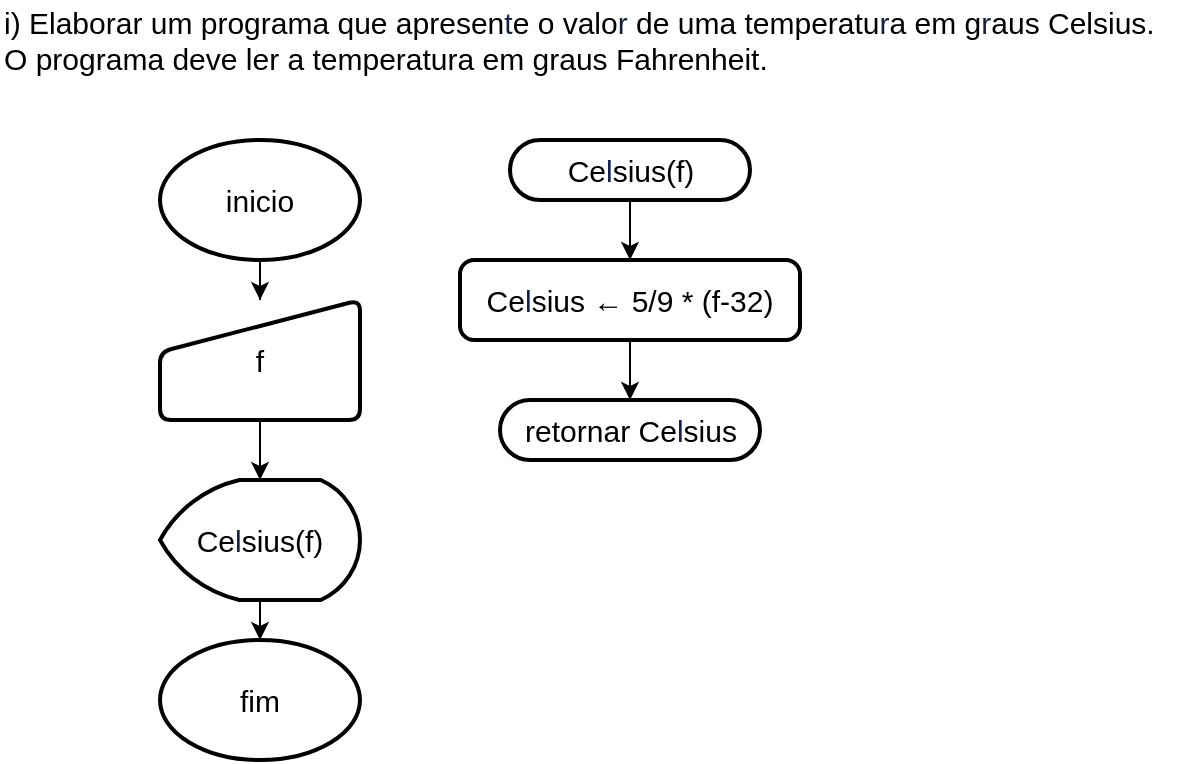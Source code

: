 <mxfile>
    <diagram id="QB5Hx93XXQaKAVctpH4U" name="Página-1">
        <mxGraphModel dx="1069" dy="790" grid="1" gridSize="10" guides="1" tooltips="1" connect="1" arrows="1" fold="1" page="1" pageScale="1" pageWidth="827" pageHeight="1169" math="0" shadow="0">
            <root>
                <mxCell id="0"/>
                <mxCell id="1" parent="0"/>
                <mxCell id="bedpo7mzUVSy5MzDbfsw-1" value="&lt;span class=&quot;fontstyle0&quot; style=&quot;font-size: 15px;&quot;&gt;i)&amp;nbsp;&lt;/span&gt;&lt;span class=&quot;fontstyle0&quot;&gt;Elaborar um programa que apresen&lt;/span&gt;&lt;span style=&quot;color:rgb(22,33,61);&quot; class=&quot;fontstyle0&quot;&gt;t&lt;/span&gt;&lt;span class=&quot;fontstyle0&quot;&gt;e o valo&lt;/span&gt;&lt;span style=&quot;color:rgb(22,33,61);&quot; class=&quot;fontstyle0&quot;&gt;r &lt;/span&gt;&lt;span class=&quot;fontstyle0&quot;&gt;de uma temperatu&lt;/span&gt;&lt;span style=&quot;color:rgb(22,33,61);&quot; class=&quot;fontstyle0&quot;&gt;r&lt;/span&gt;&lt;span class=&quot;fontstyle0&quot;&gt;a em g&lt;/span&gt;&lt;span style=&quot;color:rgb(22,33,61);&quot; class=&quot;fontstyle0&quot;&gt;r&lt;/span&gt;&lt;span class=&quot;fontstyle0&quot;&gt;aus Celsius.&lt;br&gt;O programa deve ler a temperatura em graus Fahrenheit.&lt;/span&gt; " style="text;html=1;align=left;verticalAlign=middle;resizable=0;points=[];autosize=1;strokeColor=none;fillColor=none;fontSize=15;" parent="1" vertex="1">
                    <mxGeometry y="10" width="590" height="40" as="geometry"/>
                </mxCell>
                <mxCell id="bedpo7mzUVSy5MzDbfsw-2" value="" style="edgeStyle=orthogonalEdgeStyle;rounded=0;orthogonalLoop=1;jettySize=auto;html=1;fontSize=15;" parent="1" source="bedpo7mzUVSy5MzDbfsw-3" target="bedpo7mzUVSy5MzDbfsw-6" edge="1">
                    <mxGeometry relative="1" as="geometry"/>
                </mxCell>
                <mxCell id="bedpo7mzUVSy5MzDbfsw-3" value="&lt;span style=&quot;text-align: left;&quot; class=&quot;fontstyle0&quot;&gt;Ce&lt;/span&gt;&lt;span style=&quot;text-align: left; color: rgb(17, 33, 71);&quot; class=&quot;fontstyle0&quot;&gt;l&lt;/span&gt;&lt;span style=&quot;text-align: left;&quot; class=&quot;fontstyle0&quot;&gt;sius(f)&lt;/span&gt;" style="html=1;dashed=0;whitespace=wrap;shape=mxgraph.dfd.start;fontSize=15;strokeWidth=2;" parent="1" vertex="1">
                    <mxGeometry x="255" y="80" width="120" height="30" as="geometry"/>
                </mxCell>
                <mxCell id="bedpo7mzUVSy5MzDbfsw-4" value="retornar&amp;nbsp;&lt;span style=&quot;text-align: left;&quot; class=&quot;fontstyle0&quot;&gt;Ce&lt;/span&gt;&lt;span style=&quot;text-align: left; color: rgb(17, 33, 71);&quot; class=&quot;fontstyle0&quot;&gt;l&lt;/span&gt;&lt;span style=&quot;text-align: left;&quot; class=&quot;fontstyle0&quot;&gt;sius&lt;/span&gt;" style="html=1;dashed=0;whitespace=wrap;shape=mxgraph.dfd.start;fontSize=15;strokeWidth=2;" parent="1" vertex="1">
                    <mxGeometry x="250" y="210" width="130" height="30" as="geometry"/>
                </mxCell>
                <mxCell id="bedpo7mzUVSy5MzDbfsw-5" value="" style="edgeStyle=orthogonalEdgeStyle;rounded=0;orthogonalLoop=1;jettySize=auto;html=1;" parent="1" source="bedpo7mzUVSy5MzDbfsw-6" target="bedpo7mzUVSy5MzDbfsw-4" edge="1">
                    <mxGeometry relative="1" as="geometry"/>
                </mxCell>
                <mxCell id="bedpo7mzUVSy5MzDbfsw-6" value="&lt;span style=&quot;text-align: left&quot; class=&quot;fontstyle0&quot;&gt;Ce&lt;/span&gt;&lt;span style=&quot;text-align: left ; color: rgb(17 , 33 , 71)&quot; class=&quot;fontstyle0&quot;&gt;l&lt;/span&gt;&lt;span style=&quot;text-align: left&quot; class=&quot;fontstyle0&quot;&gt;sius ← 5/9 * (f-32)&lt;/span&gt;" style="rounded=1;whiteSpace=wrap;html=1;absoluteArcSize=1;arcSize=14;strokeWidth=2;fontSize=15;" parent="1" vertex="1">
                    <mxGeometry x="230" y="140" width="170" height="40" as="geometry"/>
                </mxCell>
                <mxCell id="bedpo7mzUVSy5MzDbfsw-7" value="" style="edgeStyle=orthogonalEdgeStyle;rounded=0;orthogonalLoop=1;jettySize=auto;html=1;" parent="1" source="bedpo7mzUVSy5MzDbfsw-8" target="bedpo7mzUVSy5MzDbfsw-11" edge="1">
                    <mxGeometry relative="1" as="geometry"/>
                </mxCell>
                <mxCell id="bedpo7mzUVSy5MzDbfsw-8" value="&lt;span style=&quot;text-align: left;&quot; class=&quot;fontstyle0&quot;&gt;Ce&lt;/span&gt;&lt;span style=&quot;text-align: left; color: rgb(17, 33, 71);&quot; class=&quot;fontstyle0&quot;&gt;l&lt;/span&gt;&lt;span style=&quot;text-align: left;&quot; class=&quot;fontstyle0&quot;&gt;sius(f)&lt;/span&gt;" style="strokeWidth=2;html=1;shape=mxgraph.flowchart.display;whiteSpace=wrap;fontSize=15;" parent="1" vertex="1">
                    <mxGeometry x="80" y="250" width="100" height="60" as="geometry"/>
                </mxCell>
                <mxCell id="bedpo7mzUVSy5MzDbfsw-16" value="" style="edgeStyle=orthogonalEdgeStyle;rounded=0;orthogonalLoop=1;jettySize=auto;html=1;" parent="1" source="bedpo7mzUVSy5MzDbfsw-10" target="bedpo7mzUVSy5MzDbfsw-8" edge="1">
                    <mxGeometry relative="1" as="geometry"/>
                </mxCell>
                <mxCell id="bedpo7mzUVSy5MzDbfsw-10" value="f" style="html=1;strokeWidth=2;shape=manualInput;whiteSpace=wrap;rounded=1;size=26;arcSize=11;fontSize=15;" parent="1" vertex="1">
                    <mxGeometry x="80" y="160" width="100" height="60" as="geometry"/>
                </mxCell>
                <mxCell id="bedpo7mzUVSy5MzDbfsw-11" value="fim" style="strokeWidth=2;html=1;shape=mxgraph.flowchart.start_1;whiteSpace=wrap;fontSize=15;" parent="1" vertex="1">
                    <mxGeometry x="80" y="330" width="100" height="60" as="geometry"/>
                </mxCell>
                <mxCell id="bedpo7mzUVSy5MzDbfsw-12" value="" style="edgeStyle=orthogonalEdgeStyle;rounded=0;orthogonalLoop=1;jettySize=auto;html=1;fontSize=15;" parent="1" source="bedpo7mzUVSy5MzDbfsw-13" target="bedpo7mzUVSy5MzDbfsw-10" edge="1">
                    <mxGeometry relative="1" as="geometry"/>
                </mxCell>
                <mxCell id="bedpo7mzUVSy5MzDbfsw-13" value="inicio" style="strokeWidth=2;html=1;shape=mxgraph.flowchart.start_1;whiteSpace=wrap;fontSize=15;" parent="1" vertex="1">
                    <mxGeometry x="80" y="80" width="100" height="60" as="geometry"/>
                </mxCell>
            </root>
        </mxGraphModel>
    </diagram>
</mxfile>